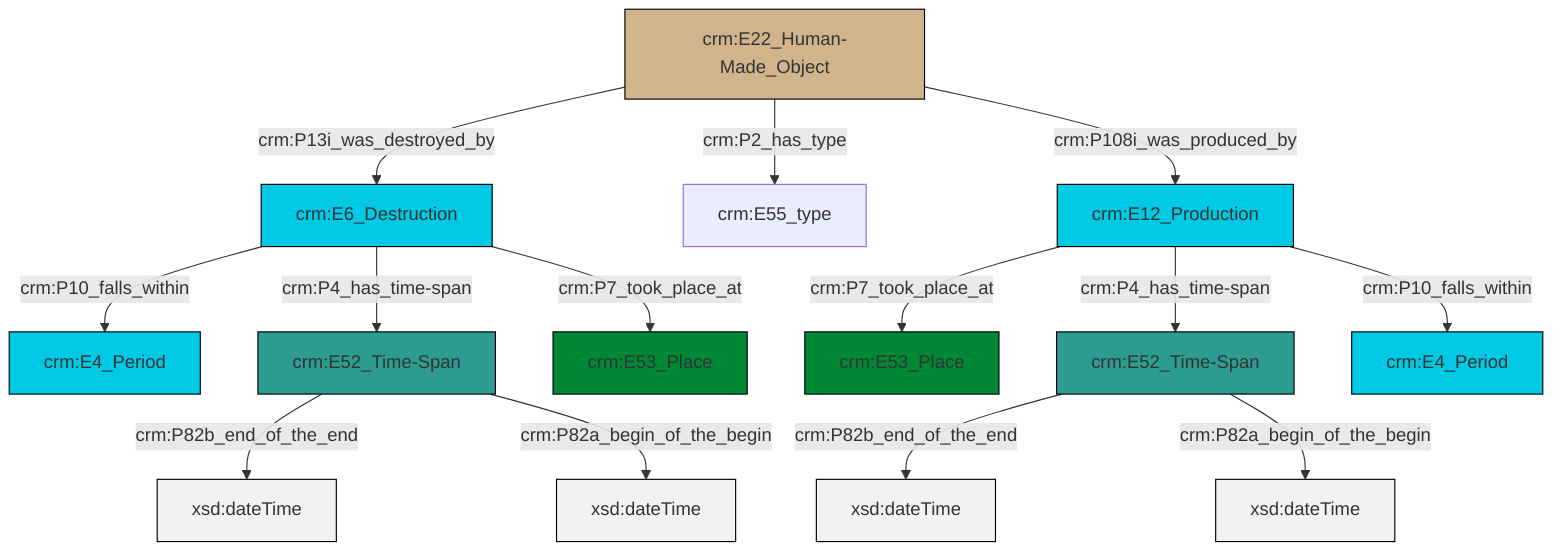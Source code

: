 graph TD
classDef Literal fill:#f2f2f2,stroke:#000000;
classDef CRM_Entity fill:#FFFFFF,stroke:#000000;
classDef Temporal_Entity fill:#00C9E6, stroke:#000000;
classDef Type fill:#E18312, stroke:#000000;
classDef Time-Span fill:#2C9C91, stroke:#000000;
classDef Appellation fill:#FFEB7F, stroke:#000000;
classDef Place fill:#008836, stroke:#000000;
classDef Persistent_Item fill:#B266B2, stroke:#000000;
classDef Conceptual_Object fill:#FFD700, stroke:#000000;
classDef Physical_Thing fill:#D2B48C, stroke:#000000;
classDef Actor fill:#f58aad, stroke:#000000;
classDef PC_Classes fill:#4ce600, stroke:#000000;
classDef Multi fill:#cccccc,stroke:#000000;

0["crm:E52_Time-Span"]:::Time-Span -->|crm:P82b_end_of_the_end| 1[xsd:dateTime]:::Literal
4["crm:E22_Human-Made_Object"]:::Physical_Thing -->|crm:P13i_was_destroyed_by| 5["crm:E6_Destruction"]:::Temporal_Entity
5["crm:E6_Destruction"]:::Temporal_Entity -->|crm:P10_falls_within| 6["crm:E4_Period"]:::Temporal_Entity
5["crm:E6_Destruction"]:::Temporal_Entity -->|crm:P4_has_time-span| 0["crm:E52_Time-Span"]:::Time-Span
0["crm:E52_Time-Span"]:::Time-Span -->|crm:P82a_begin_of_the_begin| 9[xsd:dateTime]:::Literal
2["crm:E12_Production"]:::Temporal_Entity -->|crm:P7_took_place_at| 10["crm:E53_Place"]:::Place
5["crm:E6_Destruction"]:::Temporal_Entity -->|crm:P7_took_place_at| 13["crm:E53_Place"]:::Place
4["crm:E22_Human-Made_Object"]:::Physical_Thing -->|crm:P2_has_type| 7["crm:E55_type"]:::Default
14["crm:E52_Time-Span"]:::Time-Span -->|crm:P82b_end_of_the_end| 15[xsd:dateTime]:::Literal
14["crm:E52_Time-Span"]:::Time-Span -->|crm:P82a_begin_of_the_begin| 16[xsd:dateTime]:::Literal
2["crm:E12_Production"]:::Temporal_Entity -->|crm:P4_has_time-span| 14["crm:E52_Time-Span"]:::Time-Span
4["crm:E22_Human-Made_Object"]:::Physical_Thing -->|crm:P108i_was_produced_by| 2["crm:E12_Production"]:::Temporal_Entity
2["crm:E12_Production"]:::Temporal_Entity -->|crm:P10_falls_within| 17["crm:E4_Period"]:::Temporal_Entity